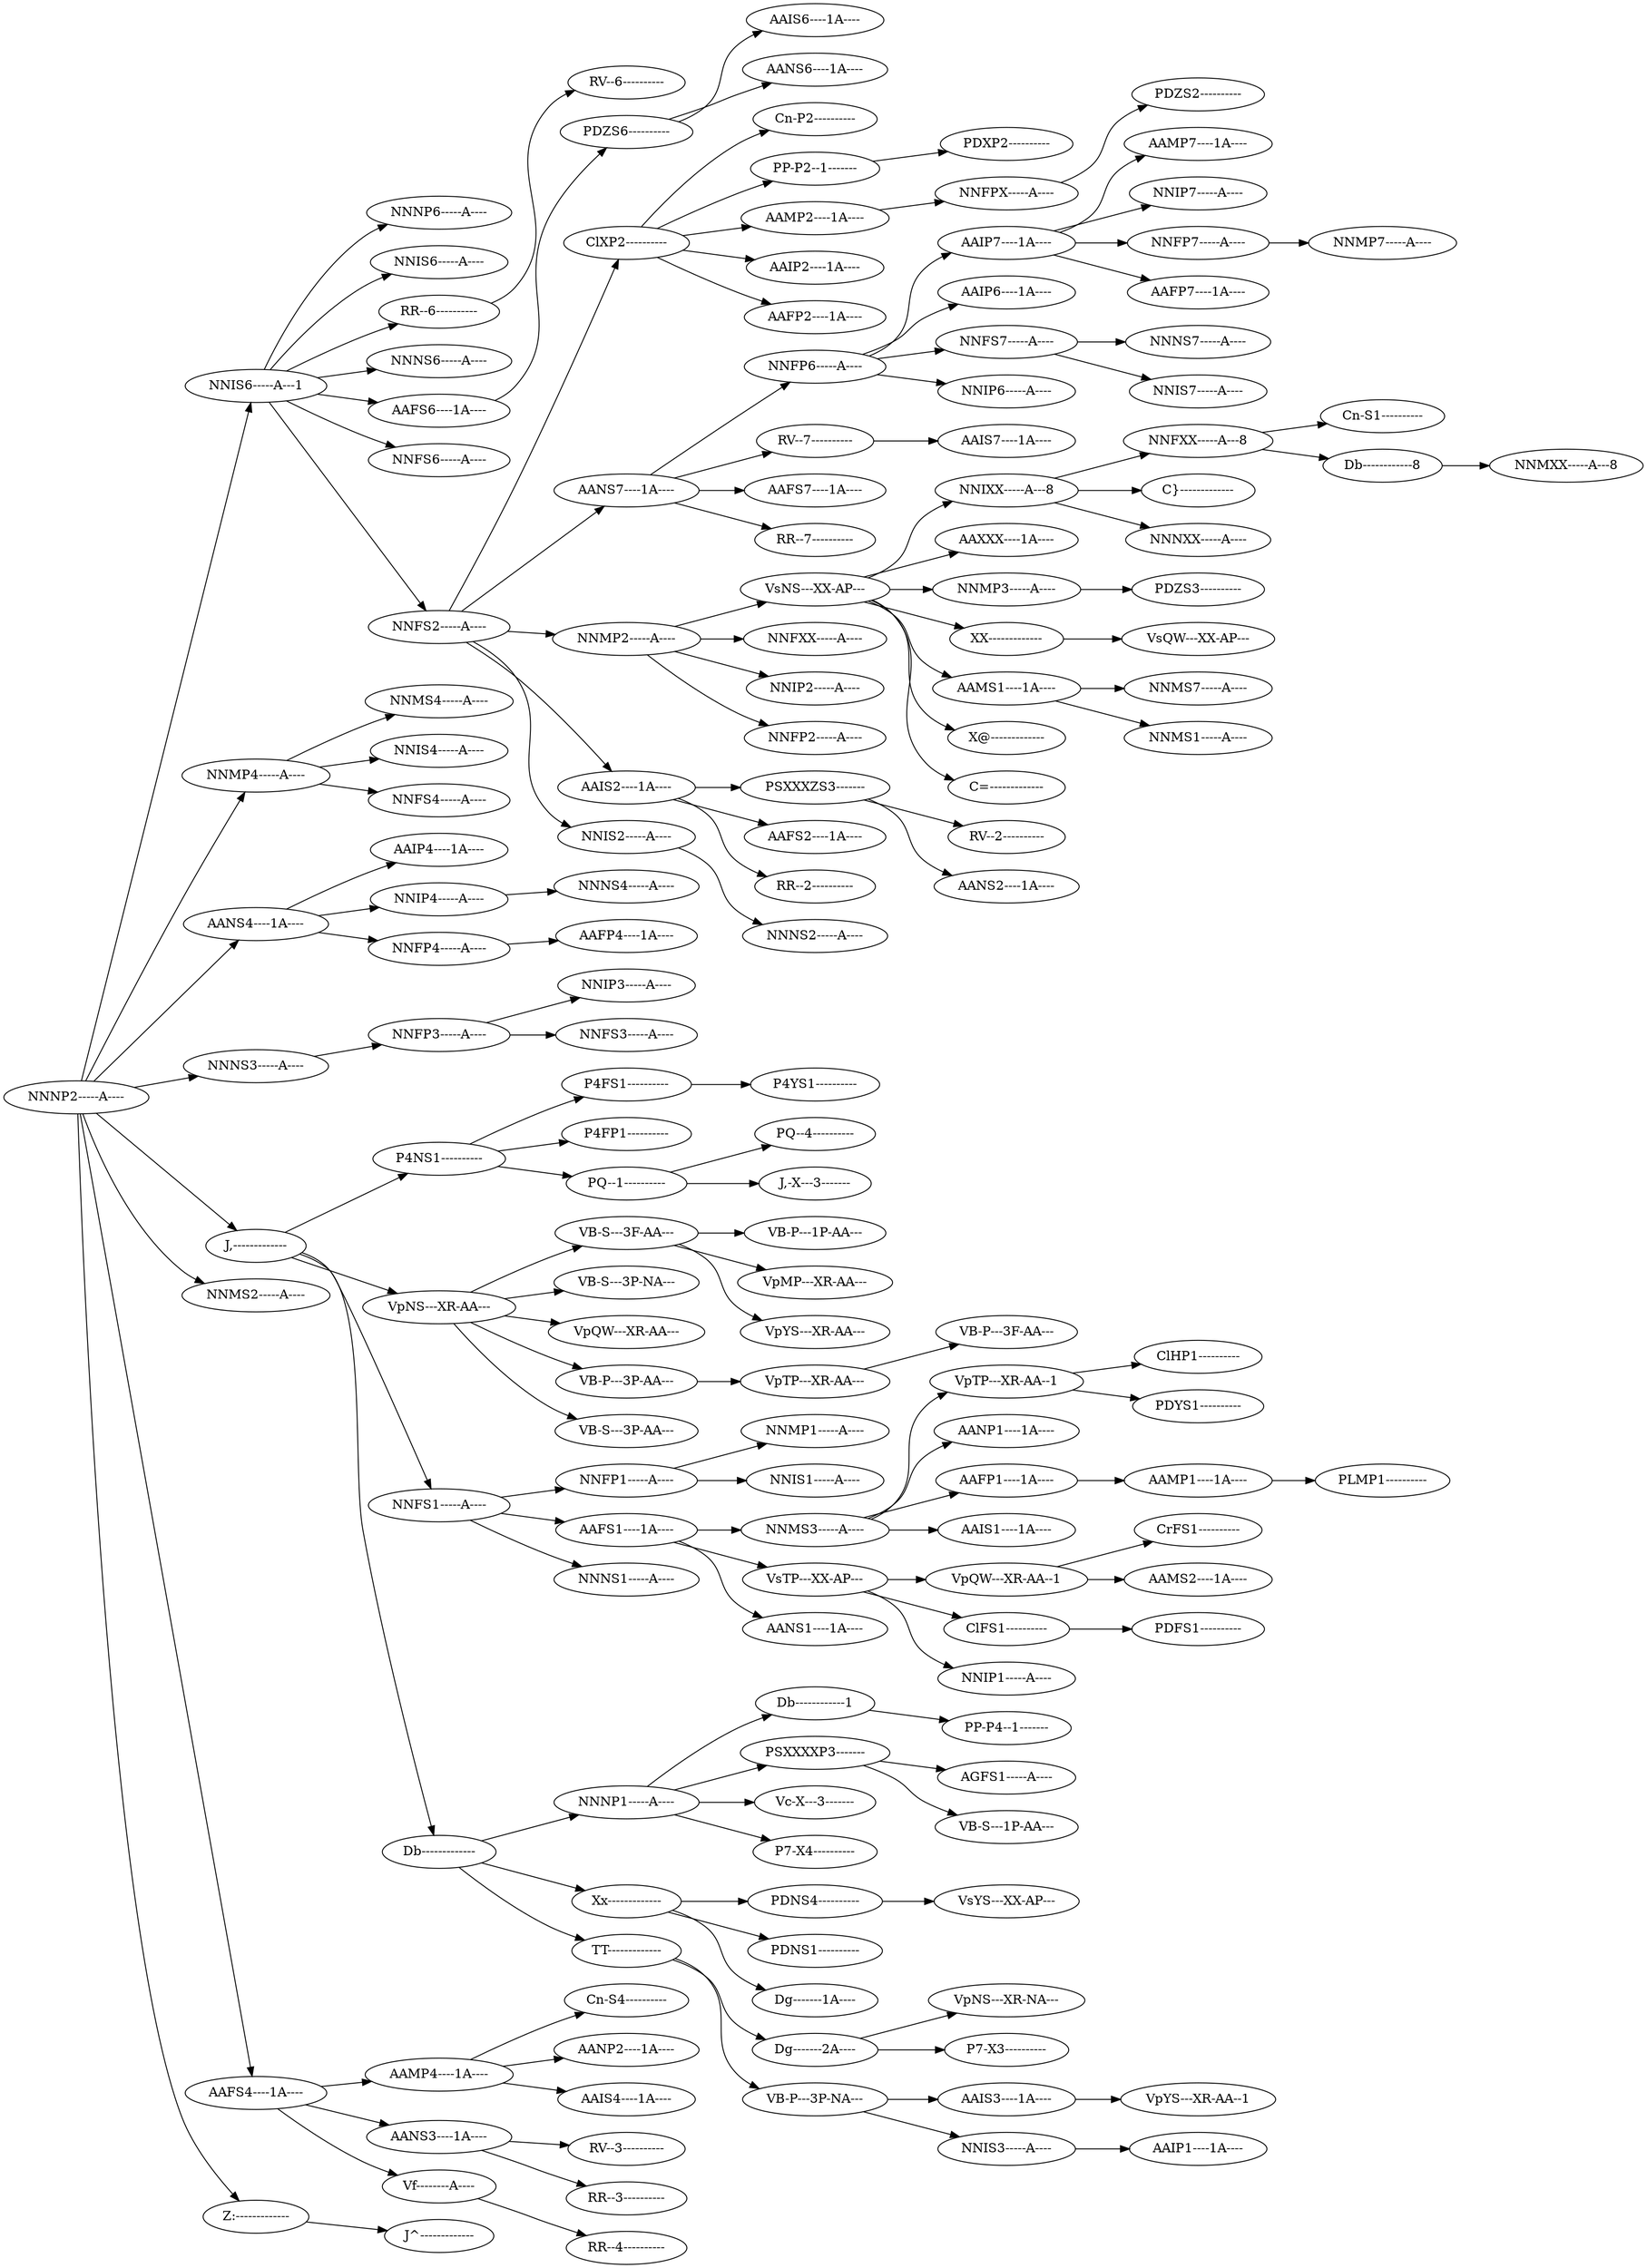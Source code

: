 digraph "Czech tags" {
	rankdir=LR
	"P4FS1----------" [label="P4FS1----------"]
	"P4YS1----------" [label="P4YS1----------"]
	"P4FS1----------" -> "P4YS1----------"
	"P4NS1----------" [label="P4NS1----------"]
	"P4FP1----------" [label="P4FP1----------"]
	"P4NS1----------" -> "P4FP1----------"
	"NNFXX-----A---8" [label="NNFXX-----A---8"]
	"Cn-S1----------" [label="Cn-S1----------"]
	"NNFXX-----A---8" -> "Cn-S1----------"
	"PQ--1----------" [label="PQ--1----------"]
	"PQ--4----------" [label="PQ--4----------"]
	"PQ--1----------" -> "PQ--4----------"
	"Db------------8" [label="Db------------8"]
	"NNMXX-----A---8" [label="NNMXX-----A---8"]
	"Db------------8" -> "NNMXX-----A---8"
	"ClXP2----------" [label="ClXP2----------"]
	"Cn-P2----------" [label="Cn-P2----------"]
	"ClXP2----------" -> "Cn-P2----------"
	"VpQW---XR-AA--1" [label="VpQW---XR-AA--1"]
	"CrFS1----------" [label="CrFS1----------"]
	"VpQW---XR-AA--1" -> "CrFS1----------"
	"AAIP7----1A----" [label="AAIP7----1A----"]
	"AAMP7----1A----" [label="AAMP7----1A----"]
	"AAIP7----1A----" -> "AAMP7----1A----"
	"PP-P2--1-------" [label="PP-P2--1-------"]
	"PDXP2----------" [label="PDXP2----------"]
	"PP-P2--1-------" -> "PDXP2----------"
	"AAIS3----1A----" [label="AAIS3----1A----"]
	"VpYS---XR-AA--1" [label="VpYS---XR-AA--1"]
	"AAIS3----1A----" -> "VpYS---XR-AA--1"
	"NNIXX-----A---8" [label="NNIXX-----A---8"]
	"C}-------------" [label="C}-------------"]
	"NNIXX-----A---8" -> "C}-------------"
	"VsNS---XX-AP---" [label="VsNS---XX-AP---"]
	"AAXXX----1A----" [label="AAXXX----1A----"]
	"VsNS---XX-AP---" -> "AAXXX----1A----"
	"VpTP---XR-AA--1" [label="VpTP---XR-AA--1"]
	"ClHP1----------" [label="ClHP1----------"]
	"VpTP---XR-AA--1" -> "ClHP1----------"
	"NNMP3-----A----" [label="NNMP3-----A----"]
	"PDZS3----------" [label="PDZS3----------"]
	"NNMP3-----A----" -> "PDZS3----------"
	"Dg-------2A----" [label="Dg-------2A----"]
	"VpNS---XR-NA---" [label="VpNS---XR-NA---"]
	"Dg-------2A----" -> "VpNS---XR-NA---"
	"ClFS1----------" [label="ClFS1----------"]
	"PDFS1----------" [label="PDFS1----------"]
	"ClFS1----------" -> "PDFS1----------"
	"Db------------1" [label="Db------------1"]
	"PP-P4--1-------" [label="PP-P4--1-------"]
	"Db------------1" -> "PP-P4--1-------"
	"AAMP4----1A----" [label="AAMP4----1A----"]
	"Cn-S4----------" [label="Cn-S4----------"]
	"AAMP4----1A----" -> "Cn-S4----------"
	"PQ--1----------" [label="PQ--1----------"]
	"J,-X---3-------" [label="J,-X---3-------"]
	"PQ--1----------" -> "J,-X---3-------"
	"PDZS6----------" [label="PDZS6----------"]
	"AAIS6----1A----" [label="AAIS6----1A----"]
	"PDZS6----------" -> "AAIS6----1A----"
	"AANS3----1A----" [label="AANS3----1A----"]
	"RV--3----------" [label="RV--3----------"]
	"AANS3----1A----" -> "RV--3----------"
	"P4NS1----------" [label="P4NS1----------"]
	"P4FS1----------" [label="P4FS1----------"]
	"P4NS1----------" -> "P4FS1----------"
	"NNFPX-----A----" [label="NNFPX-----A----"]
	"PDZS2----------" [label="PDZS2----------"]
	"NNFPX-----A----" -> "PDZS2----------"
	"PSXXXXP3-------" [label="PSXXXXP3-------"]
	"AGFS1-----A----" [label="AGFS1-----A----"]
	"PSXXXXP3-------" -> "AGFS1-----A----"
	"NNIS6-----A---1" [label="NNIS6-----A---1"]
	"NNNP6-----A----" [label="NNNP6-----A----"]
	"NNIS6-----A---1" -> "NNNP6-----A----"
	"NNFXX-----A---8" [label="NNFXX-----A---8"]
	"Db------------8" [label="Db------------8"]
	"NNFXX-----A---8" -> "Db------------8"
	"NNFP3-----A----" [label="NNFP3-----A----"]
	"NNIP3-----A----" [label="NNIP3-----A----"]
	"NNFP3-----A----" -> "NNIP3-----A----"
	"VpTP---XR-AA--1" [label="VpTP---XR-AA--1"]
	"PDYS1----------" [label="PDYS1----------"]
	"VpTP---XR-AA--1" -> "PDYS1----------"
	"XX-------------" [label="XX-------------"]
	"VsQW---XX-AP---" [label="VsQW---XX-AP---"]
	"XX-------------" -> "VsQW---XX-AP---"
	"AAMP1----1A----" [label="AAMP1----1A----"]
	"PLMP1----------" [label="PLMP1----------"]
	"AAMP1----1A----" -> "PLMP1----------"
	"VpQW---XR-AA--1" [label="VpQW---XR-AA--1"]
	"AAMS2----1A----" [label="AAMS2----1A----"]
	"VpQW---XR-AA--1" -> "AAMS2----1A----"
	"NNFP6-----A----" [label="NNFP6-----A----"]
	"AAIP6----1A----" [label="AAIP6----1A----"]
	"NNFP6-----A----" -> "AAIP6----1A----"
	"AAIP7----1A----" [label="AAIP7----1A----"]
	"NNIP7-----A----" [label="NNIP7-----A----"]
	"AAIP7----1A----" -> "NNIP7-----A----"
	"ClXP2----------" [label="ClXP2----------"]
	"PP-P2--1-------" [label="PP-P2--1-------"]
	"ClXP2----------" -> "PP-P2--1-------"
	"NNMS3-----A----" [label="NNMS3-----A----"]
	"AANP1----1A----" [label="AANP1----1A----"]
	"NNMS3-----A----" -> "AANP1----1A----"
	"VB-P---3P-NA---" [label="VB-P---3P-NA---"]
	"AAIS3----1A----" [label="AAIS3----1A----"]
	"VB-P---3P-NA---" -> "AAIS3----1A----"
	"Dg-------2A----" [label="Dg-------2A----"]
	"P7-X3----------" [label="P7-X3----------"]
	"Dg-------2A----" -> "P7-X3----------"
	"AAMP4----1A----" [label="AAMP4----1A----"]
	"AANP2----1A----" [label="AANP2----1A----"]
	"AAMP4----1A----" -> "AANP2----1A----"
	"NNFP7-----A----" [label="NNFP7-----A----"]
	"NNMP7-----A----" [label="NNMP7-----A----"]
	"NNFP7-----A----" -> "NNMP7-----A----"
	"AAIP7----1A----" [label="AAIP7----1A----"]
	"AAFP7----1A----" [label="AAFP7----1A----"]
	"AAIP7----1A----" -> "AAFP7----1A----"
	"NNIXX-----A---8" [label="NNIXX-----A---8"]
	"NNNXX-----A----" [label="NNNXX-----A----"]
	"NNIXX-----A---8" -> "NNNXX-----A----"
	"PDNS4----------" [label="PDNS4----------"]
	"VsYS---XX-AP---" [label="VsYS---XX-AP---"]
	"PDNS4----------" -> "VsYS---XX-AP---"
	"PSXXXXP3-------" [label="PSXXXXP3-------"]
	"VB-S---1P-AA---" [label="VB-S---1P-AA---"]
	"PSXXXXP3-------" -> "VB-S---1P-AA---"
	"NNFP3-----A----" [label="NNFP3-----A----"]
	"NNFS3-----A----" [label="NNFS3-----A----"]
	"NNFP3-----A----" -> "NNFS3-----A----"
	"VsNS---XX-AP---" [label="VsNS---XX-AP---"]
	"NNMP3-----A----" [label="NNMP3-----A----"]
	"VsNS---XX-AP---" -> "NNMP3-----A----"
	"NNMP4-----A----" [label="NNMP4-----A----"]
	"NNMS4-----A----" [label="NNMS4-----A----"]
	"NNMP4-----A----" -> "NNMS4-----A----"
	"PSXXXZS3-------" [label="PSXXXZS3-------"]
	"RV--2----------" [label="RV--2----------"]
	"PSXXXZS3-------" -> "RV--2----------"
	"VB-S---3F-AA---" [label="VB-S---3F-AA---"]
	"VB-P---1P-AA---" [label="VB-P---1P-AA---"]
	"VB-S---3F-AA---" -> "VB-P---1P-AA---"
	"NNNP1-----A----" [label="NNNP1-----A----"]
	"Db------------1" [label="Db------------1"]
	"NNNP1-----A----" -> "Db------------1"
	"RV--7----------" [label="RV--7----------"]
	"AAIS7----1A----" [label="AAIS7----1A----"]
	"RV--7----------" -> "AAIS7----1A----"
	"VsTP---XX-AP---" [label="VsTP---XX-AP---"]
	"ClFS1----------" [label="ClFS1----------"]
	"VsTP---XX-AP---" -> "ClFS1----------"
	"P4NS1----------" [label="P4NS1----------"]
	"PQ--1----------" [label="PQ--1----------"]
	"P4NS1----------" -> "PQ--1----------"
	"AAMS1----1A----" [label="AAMS1----1A----"]
	"NNMS7-----A----" [label="NNMS7-----A----"]
	"AAMS1----1A----" -> "NNMS7-----A----"
	"AANS3----1A----" [label="AANS3----1A----"]
	"RR--3----------" [label="RR--3----------"]
	"AANS3----1A----" -> "RR--3----------"
	"AAMP2----1A----" [label="AAMP2----1A----"]
	"NNFPX-----A----" [label="NNFPX-----A----"]
	"AAMP2----1A----" -> "NNFPX-----A----"
	"AANS7----1A----" [label="AANS7----1A----"]
	"AAFS7----1A----" [label="AAFS7----1A----"]
	"AANS7----1A----" -> "AAFS7----1A----"
	"AANS4----1A----" [label="AANS4----1A----"]
	"AAIP4----1A----" [label="AAIP4----1A----"]
	"AANS4----1A----" -> "AAIP4----1A----"
	"NNNS3-----A----" [label="NNNS3-----A----"]
	"NNFP3-----A----" [label="NNFP3-----A----"]
	"NNNS3-----A----" -> "NNFP3-----A----"
	"NNIS3-----A----" [label="NNIS3-----A----"]
	"AAIP1----1A----" [label="AAIP1----1A----"]
	"NNIS3-----A----" -> "AAIP1----1A----"
	"PDZS6----------" [label="PDZS6----------"]
	"AANS6----1A----" [label="AANS6----1A----"]
	"PDZS6----------" -> "AANS6----1A----"
	"VpTP---XR-AA---" [label="VpTP---XR-AA---"]
	"VB-P---3F-AA---" [label="VB-P---3F-AA---"]
	"VpTP---XR-AA---" -> "VB-P---3F-AA---"
	"NNIS6-----A---1" [label="NNIS6-----A---1"]
	"NNIS6-----A----" [label="NNIS6-----A----"]
	"NNIS6-----A---1" -> "NNIS6-----A----"
	"NNIXX-----A---8" [label="NNIXX-----A---8"]
	"NNFXX-----A---8" [label="NNFXX-----A---8"]
	"NNIXX-----A---8" -> "NNFXX-----A---8"
	"NNMS3-----A----" [label="NNMS3-----A----"]
	"VpTP---XR-AA--1" [label="VpTP---XR-AA--1"]
	"NNMS3-----A----" -> "VpTP---XR-AA--1"
	"NNIP4-----A----" [label="NNIP4-----A----"]
	"NNNS4-----A----" [label="NNNS4-----A----"]
	"NNIP4-----A----" -> "NNNS4-----A----"
	"Xx-------------" [label="Xx-------------"]
	"PDNS1----------" [label="PDNS1----------"]
	"Xx-------------" -> "PDNS1----------"
	"VsNS---XX-AP---" [label="VsNS---XX-AP---"]
	"XX-------------" [label="XX-------------"]
	"VsNS---XX-AP---" -> "XX-------------"
	"VsTP---XX-AP---" [label="VsTP---XX-AP---"]
	"VpQW---XR-AA--1" [label="VpQW---XR-AA--1"]
	"VsTP---XX-AP---" -> "VpQW---XR-AA--1"
	"RR--6----------" [label="RR--6----------"]
	"RV--6----------" [label="RV--6----------"]
	"RR--6----------" -> "RV--6----------"
	"NNFS7-----A----" [label="NNFS7-----A----"]
	"NNNS7-----A----" [label="NNNS7-----A----"]
	"NNFS7-----A----" -> "NNNS7-----A----"
	"AAMP4----1A----" [label="AAMP4----1A----"]
	"AAIS4----1A----" [label="AAIS4----1A----"]
	"AAMP4----1A----" -> "AAIS4----1A----"
	"NNFP6-----A----" [label="NNFP6-----A----"]
	"NNIP6-----A----" [label="NNIP6-----A----"]
	"NNFP6-----A----" -> "NNIP6-----A----"
	"VB-S---3F-AA---" [label="VB-S---3F-AA---"]
	"VpMP---XR-AA---" [label="VpMP---XR-AA---"]
	"VB-S---3F-AA---" -> "VpMP---XR-AA---"
	"NNFP4-----A----" [label="NNFP4-----A----"]
	"AAFP4----1A----" [label="AAFP4----1A----"]
	"NNFP4-----A----" -> "AAFP4----1A----"
	"TT-------------" [label="TT-------------"]
	"Dg-------2A----" [label="Dg-------2A----"]
	"TT-------------" -> "Dg-------2A----"
	"VB-P---3P-NA---" [label="VB-P---3P-NA---"]
	"NNIS3-----A----" [label="NNIS3-----A----"]
	"VB-P---3P-NA---" -> "NNIS3-----A----"
	"NNMP4-----A----" [label="NNMP4-----A----"]
	"NNIS4-----A----" [label="NNIS4-----A----"]
	"NNMP4-----A----" -> "NNIS4-----A----"
	"AAMS1----1A----" [label="AAMS1----1A----"]
	"NNMS1-----A----" [label="NNMS1-----A----"]
	"AAMS1----1A----" -> "NNMS1-----A----"
	"AAIP7----1A----" [label="AAIP7----1A----"]
	"NNFP7-----A----" [label="NNFP7-----A----"]
	"AAIP7----1A----" -> "NNFP7-----A----"
	"VpNS---XR-AA---" [label="VpNS---XR-AA---"]
	"VB-S---3P-NA---" [label="VB-S---3P-NA---"]
	"VpNS---XR-AA---" -> "VB-S---3P-NA---"
	"AANS7----1A----" [label="AANS7----1A----"]
	"RV--7----------" [label="RV--7----------"]
	"AANS7----1A----" -> "RV--7----------"
	"NNIS6-----A---1" [label="NNIS6-----A---1"]
	"NNNS6-----A----" [label="NNNS6-----A----"]
	"NNIS6-----A---1" -> "NNNS6-----A----"
	"PSXXXZS3-------" [label="PSXXXZS3-------"]
	"AANS2----1A----" [label="AANS2----1A----"]
	"PSXXXZS3-------" -> "AANS2----1A----"
	"NNNP1-----A----" [label="NNNP1-----A----"]
	"PSXXXXP3-------" [label="PSXXXXP3-------"]
	"NNNP1-----A----" -> "PSXXXXP3-------"
	"Xx-------------" [label="Xx-------------"]
	"PDNS4----------" [label="PDNS4----------"]
	"Xx-------------" -> "PDNS4----------"
	"AAFP1----1A----" [label="AAFP1----1A----"]
	"AAMP1----1A----" [label="AAMP1----1A----"]
	"AAFP1----1A----" -> "AAMP1----1A----"
	"NNFP1-----A----" [label="NNFP1-----A----"]
	"NNMP1-----A----" [label="NNMP1-----A----"]
	"NNFP1-----A----" -> "NNMP1-----A----"
	"ClXP2----------" [label="ClXP2----------"]
	"AAMP2----1A----" [label="AAMP2----1A----"]
	"ClXP2----------" -> "AAMP2----1A----"
	"NNFS7-----A----" [label="NNFS7-----A----"]
	"NNIS7-----A----" [label="NNIS7-----A----"]
	"NNFS7-----A----" -> "NNIS7-----A----"
	"NNMP2-----A----" [label="NNMP2-----A----"]
	"NNFXX-----A----" [label="NNFXX-----A----"]
	"NNMP2-----A----" -> "NNFXX-----A----"
	"J,-------------" [label="J,-------------"]
	"P4NS1----------" [label="P4NS1----------"]
	"J,-------------" -> "P4NS1----------"
	"VpNS---XR-AA---" [label="VpNS---XR-AA---"]
	"VpQW---XR-AA---" [label="VpQW---XR-AA---"]
	"VpNS---XR-AA---" -> "VpQW---XR-AA---"
	"VB-P---3P-AA---" [label="VB-P---3P-AA---"]
	"VpTP---XR-AA---" [label="VpTP---XR-AA---"]
	"VB-P---3P-AA---" -> "VpTP---XR-AA---"
	"VsTP---XX-AP---" [label="VsTP---XX-AP---"]
	"NNIP1-----A----" [label="NNIP1-----A----"]
	"VsTP---XX-AP---" -> "NNIP1-----A----"
	"TT-------------" [label="TT-------------"]
	"VB-P---3P-NA---" [label="VB-P---3P-NA---"]
	"TT-------------" -> "VB-P---3P-NA---"
	"NNMS3-----A----" [label="NNMS3-----A----"]
	"AAIS1----1A----" [label="AAIS1----1A----"]
	"NNMS3-----A----" -> "AAIS1----1A----"
	"NNNP2-----A----" [label="NNNP2-----A----"]
	"NNMS2-----A----" [label="NNMS2-----A----"]
	"NNNP2-----A----" -> "NNMS2-----A----"
	"AAFS6----1A----" [label="AAFS6----1A----"]
	"PDZS6----------" [label="PDZS6----------"]
	"AAFS6----1A----" -> "PDZS6----------"
	"NNIS6-----A---1" [label="NNIS6-----A---1"]
	"NNFS6-----A----" [label="NNFS6-----A----"]
	"NNIS6-----A---1" -> "NNFS6-----A----"
	"AANS4----1A----" [label="AANS4----1A----"]
	"NNFP4-----A----" [label="NNFP4-----A----"]
	"AANS4----1A----" -> "NNFP4-----A----"
	"ClXP2----------" [label="ClXP2----------"]
	"AAIP2----1A----" [label="AAIP2----1A----"]
	"ClXP2----------" -> "AAIP2----1A----"
	"AANS7----1A----" [label="AANS7----1A----"]
	"RR--7----------" [label="RR--7----------"]
	"AANS7----1A----" -> "RR--7----------"
	"NNNP1-----A----" [label="NNNP1-----A----"]
	"Vc-X---3-------" [label="Vc-X---3-------"]
	"NNNP1-----A----" -> "Vc-X---3-------"
	"VsNS---XX-AP---" [label="VsNS---XX-AP---"]
	"X@-------------" [label="X@-------------"]
	"VsNS---XX-AP---" -> "X@-------------"
	"NNMP2-----A----" [label="NNMP2-----A----"]
	"NNIP2-----A----" [label="NNIP2-----A----"]
	"NNMP2-----A----" -> "NNIP2-----A----"
	"VB-S---3F-AA---" [label="VB-S---3F-AA---"]
	"VpYS---XR-AA---" [label="VpYS---XR-AA---"]
	"VB-S---3F-AA---" -> "VpYS---XR-AA---"
	"AAFS4----1A----" [label="AAFS4----1A----"]
	"AAMP4----1A----" [label="AAMP4----1A----"]
	"AAFS4----1A----" -> "AAMP4----1A----"
	"NNMP4-----A----" [label="NNMP4-----A----"]
	"NNFS4-----A----" [label="NNFS4-----A----"]
	"NNMP4-----A----" -> "NNFS4-----A----"
	"AAIS2----1A----" [label="AAIS2----1A----"]
	"PSXXXZS3-------" [label="PSXXXZS3-------"]
	"AAIS2----1A----" -> "PSXXXZS3-------"
	"NNIS2-----A----" [label="NNIS2-----A----"]
	"NNNS2-----A----" [label="NNNS2-----A----"]
	"NNIS2-----A----" -> "NNNS2-----A----"
	"AAFS1----1A----" [label="AAFS1----1A----"]
	"AANS1----1A----" [label="AANS1----1A----"]
	"AAFS1----1A----" -> "AANS1----1A----"
	"NNFS1-----A----" [label="NNFS1-----A----"]
	"NNNS1-----A----" [label="NNNS1-----A----"]
	"NNFS1-----A----" -> "NNNS1-----A----"
	"Xx-------------" [label="Xx-------------"]
	"Dg-------1A----" [label="Dg-------1A----"]
	"Xx-------------" -> "Dg-------1A----"
	"VpNS---XR-AA---" [label="VpNS---XR-AA---"]
	"VB-S---3P-AA---" [label="VB-S---3P-AA---"]
	"VpNS---XR-AA---" -> "VB-S---3P-AA---"
	"VsNS---XX-AP---" [label="VsNS---XX-AP---"]
	"NNIXX-----A---8" [label="NNIXX-----A---8"]
	"VsNS---XX-AP---" -> "NNIXX-----A---8"
	"AANS4----1A----" [label="AANS4----1A----"]
	"NNIP4-----A----" [label="NNIP4-----A----"]
	"AANS4----1A----" -> "NNIP4-----A----"
	"NNFP6-----A----" [label="NNFP6-----A----"]
	"AAIP7----1A----" [label="AAIP7----1A----"]
	"NNFP6-----A----" -> "AAIP7----1A----"
	"ClXP2----------" [label="ClXP2----------"]
	"AAFP2----1A----" [label="AAFP2----1A----"]
	"ClXP2----------" -> "AAFP2----1A----"
	"NNMP2-----A----" [label="NNMP2-----A----"]
	"NNFP2-----A----" [label="NNFP2-----A----"]
	"NNMP2-----A----" -> "NNFP2-----A----"
	"Db-------------" [label="Db-------------"]
	"TT-------------" [label="TT-------------"]
	"Db-------------" -> "TT-------------"
	"NNMS3-----A----" [label="NNMS3-----A----"]
	"AAFP1----1A----" [label="AAFP1----1A----"]
	"NNMS3-----A----" -> "AAFP1----1A----"
	"NNFP1-----A----" [label="NNFP1-----A----"]
	"NNIS1-----A----" [label="NNIS1-----A----"]
	"NNFP1-----A----" -> "NNIS1-----A----"
	"NNNP1-----A----" [label="NNNP1-----A----"]
	"P7-X4----------" [label="P7-X4----------"]
	"NNNP1-----A----" -> "P7-X4----------"
	"VpNS---XR-AA---" [label="VpNS---XR-AA---"]
	"VB-S---3F-AA---" [label="VB-S---3F-AA---"]
	"VpNS---XR-AA---" -> "VB-S---3F-AA---"
	"AAFS1----1A----" [label="AAFS1----1A----"]
	"VsTP---XX-AP---" [label="VsTP---XX-AP---"]
	"AAFS1----1A----" -> "VsTP---XX-AP---"
	"Db-------------" [label="Db-------------"]
	"Xx-------------" [label="Xx-------------"]
	"Db-------------" -> "Xx-------------"
	"NNNP2-----A----" [label="NNNP2-----A----"]
	"NNNS3-----A----" [label="NNNS3-----A----"]
	"NNNP2-----A----" -> "NNNS3-----A----"
	"AAFS4----1A----" [label="AAFS4----1A----"]
	"AANS3----1A----" [label="AANS3----1A----"]
	"AAFS4----1A----" -> "AANS3----1A----"
	"VsNS---XX-AP---" [label="VsNS---XX-AP---"]
	"C=-------------" [label="C=-------------"]
	"VsNS---XX-AP---" -> "C=-------------"
	"VpNS---XR-AA---" [label="VpNS---XR-AA---"]
	"VB-P---3P-AA---" [label="VB-P---3P-AA---"]
	"VpNS---XR-AA---" -> "VB-P---3P-AA---"
	"NNFP6-----A----" [label="NNFP6-----A----"]
	"NNFS7-----A----" [label="NNFS7-----A----"]
	"NNFP6-----A----" -> "NNFS7-----A----"
	"NNFS2-----A----" [label="NNFS2-----A----"]
	"NNIS2-----A----" [label="NNIS2-----A----"]
	"NNFS2-----A----" -> "NNIS2-----A----"
	"AAIS2----1A----" [label="AAIS2----1A----"]
	"AAFS2----1A----" [label="AAFS2----1A----"]
	"AAIS2----1A----" -> "AAFS2----1A----"
	"Vf--------A----" [label="Vf--------A----"]
	"RR--4----------" [label="RR--4----------"]
	"Vf--------A----" -> "RR--4----------"
	"NNNP2-----A----" [label="NNNP2-----A----"]
	"NNMP4-----A----" [label="NNMP4-----A----"]
	"NNNP2-----A----" -> "NNMP4-----A----"
	"VsNS---XX-AP---" [label="VsNS---XX-AP---"]
	"AAMS1----1A----" [label="AAMS1----1A----"]
	"VsNS---XX-AP---" -> "AAMS1----1A----"
	"Db-------------" [label="Db-------------"]
	"NNNP1-----A----" [label="NNNP1-----A----"]
	"Db-------------" -> "NNNP1-----A----"
	"NNFS1-----A----" [label="NNFS1-----A----"]
	"NNFP1-----A----" [label="NNFP1-----A----"]
	"NNFS1-----A----" -> "NNFP1-----A----"
	"AAFS1----1A----" [label="AAFS1----1A----"]
	"NNMS3-----A----" [label="NNMS3-----A----"]
	"AAFS1----1A----" -> "NNMS3-----A----"
	"AAFS4----1A----" [label="AAFS4----1A----"]
	"Vf--------A----" [label="Vf--------A----"]
	"AAFS4----1A----" -> "Vf--------A----"
	"AAIS2----1A----" [label="AAIS2----1A----"]
	"RR--2----------" [label="RR--2----------"]
	"AAIS2----1A----" -> "RR--2----------"
	"NNNP2-----A----" [label="NNNP2-----A----"]
	"AANS4----1A----" [label="AANS4----1A----"]
	"NNNP2-----A----" -> "AANS4----1A----"
	"NNFS2-----A----" [label="NNFS2-----A----"]
	"ClXP2----------" [label="ClXP2----------"]
	"NNFS2-----A----" -> "ClXP2----------"
	"Z-------" [label="Z:-------------"]
	"J^-------------" [label="J^-------------"]
	"Z-------" -> "J^-------------"
	"J,-------------" [label="J,-------------"]
	"Db-------------" [label="Db-------------"]
	"J,-------------" -> "Db-------------"
	"NNMP2-----A----" [label="NNMP2-----A----"]
	"VsNS---XX-AP---" [label="VsNS---XX-AP---"]
	"NNMP2-----A----" -> "VsNS---XX-AP---"
	"NNIS6-----A---1" [label="NNIS6-----A---1"]
	"AAFS6----1A----" [label="AAFS6----1A----"]
	"NNIS6-----A---1" -> "AAFS6----1A----"
	"AANS7----1A----" [label="AANS7----1A----"]
	"NNFP6-----A----" [label="NNFP6-----A----"]
	"AANS7----1A----" -> "NNFP6-----A----"
	"NNFS1-----A----" [label="NNFS1-----A----"]
	"AAFS1----1A----" [label="AAFS1----1A----"]
	"NNFS1-----A----" -> "AAFS1----1A----"
	"J,-------------" [label="J,-------------"]
	"NNFS1-----A----" [label="NNFS1-----A----"]
	"J,-------------" -> "NNFS1-----A----"
	"NNNP2-----A----" [label="NNNP2-----A----"]
	"AAFS4----1A----" [label="AAFS4----1A----"]
	"NNNP2-----A----" -> "AAFS4----1A----"
	"NNFS2-----A----" [label="NNFS2-----A----"]
	"NNMP2-----A----" [label="NNMP2-----A----"]
	"NNFS2-----A----" -> "NNMP2-----A----"
	"NNFS2-----A----" [label="NNFS2-----A----"]
	"AAIS2----1A----" [label="AAIS2----1A----"]
	"NNFS2-----A----" -> "AAIS2----1A----"
	"J,-------------" [label="J,-------------"]
	"VpNS---XR-AA---" [label="VpNS---XR-AA---"]
	"J,-------------" -> "VpNS---XR-AA---"
	"NNFS2-----A----" [label="NNFS2-----A----"]
	"AANS7----1A----" [label="AANS7----1A----"]
	"NNFS2-----A----" -> "AANS7----1A----"
	"NNNP2-----A----" [label="NNNP2-----A----"]
	"J,-------------" [label="J,-------------"]
	"NNNP2-----A----" -> "J,-------------"
	"NNNP2-----A----" [label="NNNP2-----A----"]
	"Z-------" [label="Z:-------------"]
	"NNNP2-----A----" -> "Z-------"
	"NNIS6-----A---1" [label="NNIS6-----A---1"]
	"RR--6----------" [label="RR--6----------"]
	"NNIS6-----A---1" -> "RR--6----------"
	"NNIS6-----A---1" [label="NNIS6-----A---1"]
	"NNFS2-----A----" [label="NNFS2-----A----"]
	"NNIS6-----A---1" -> "NNFS2-----A----"
	"NNNP2-----A----" [label="NNNP2-----A----"]
	"NNIS6-----A---1" [label="NNIS6-----A---1"]
	"NNNP2-----A----" -> "NNIS6-----A---1"
}
